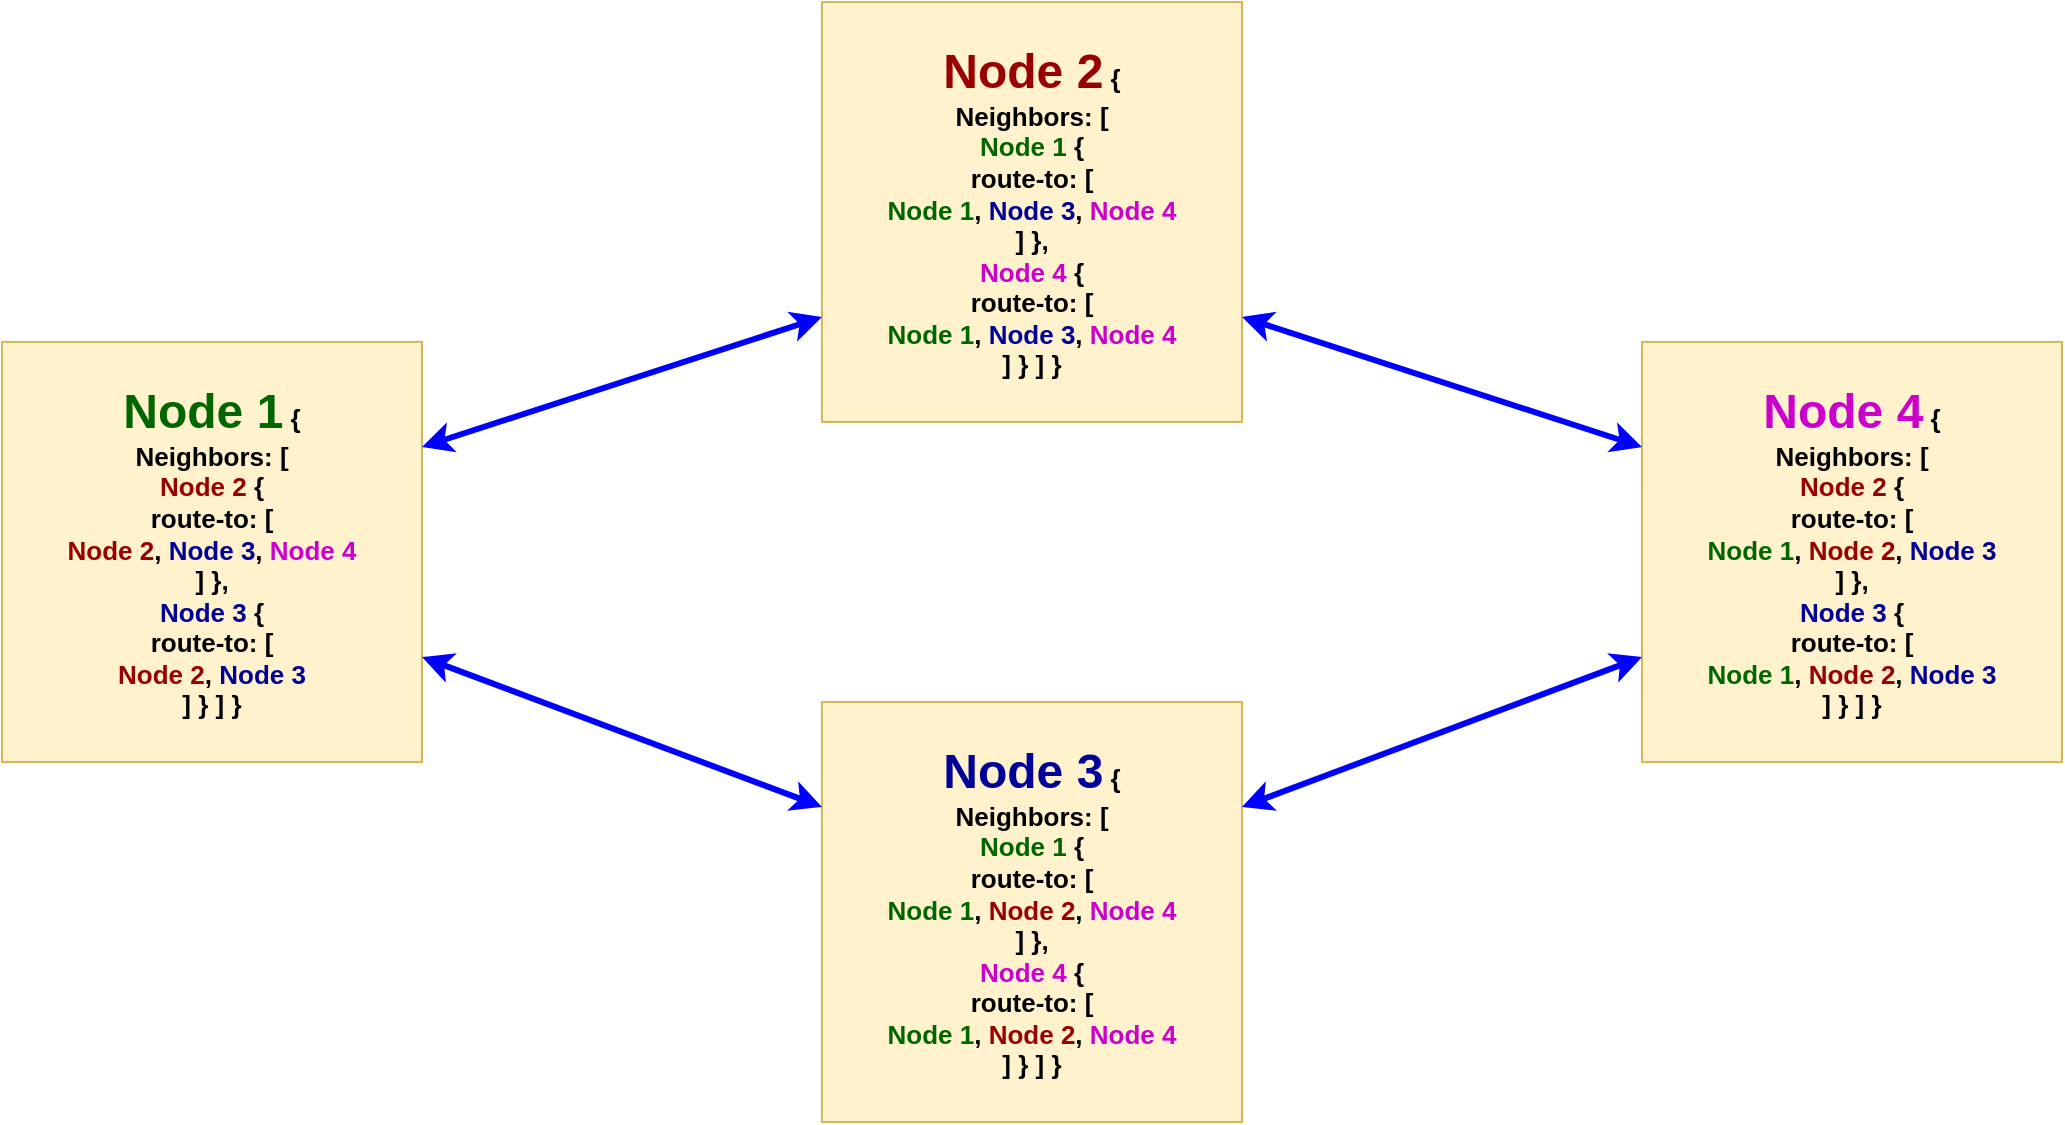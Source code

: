 <mxfile version="24.1.0" type="device">
  <diagram name="Page-1" id="YwfwhH37jjYwNRMQpPz-">
    <mxGraphModel dx="2074" dy="1230" grid="1" gridSize="10" guides="1" tooltips="1" connect="1" arrows="1" fold="1" page="1" pageScale="1" pageWidth="827" pageHeight="1169" math="0" shadow="0">
      <root>
        <mxCell id="0" />
        <mxCell id="1" parent="0" />
        <mxCell id="TvoJrNJ51Xxd8QxDuXjI-1" value="&lt;b&gt;&lt;font color=&quot;#006600&quot; style=&quot;font-size: 24px;&quot;&gt;Node 1&lt;/font&gt;&lt;span style=&quot;font-size: 13px;&quot;&gt;&amp;nbsp;{&lt;/span&gt;&lt;/b&gt;&lt;div style=&quot;font-size: 13px;&quot;&gt;&lt;b style=&quot;&quot;&gt;&lt;font style=&quot;font-size: 13px;&quot;&gt;Neighbors: [&lt;/font&gt;&lt;/b&gt;&lt;/div&gt;&lt;div style=&quot;font-size: 13px;&quot;&gt;&lt;b&gt;&lt;font style=&quot;font-size: 13px;&quot;&gt;&lt;font color=&quot;#990000&quot; style=&quot;font-size: 13px;&quot;&gt;Node 2&lt;/font&gt;&lt;font style=&quot;font-size: 13px;&quot; color=&quot;#006600&quot;&gt; &lt;/font&gt;{&lt;/font&gt;&lt;/b&gt;&lt;/div&gt;&lt;div style=&quot;font-size: 13px;&quot;&gt;&lt;b&gt;&lt;font style=&quot;font-size: 13px;&quot;&gt;route-to: [&lt;/font&gt;&lt;/b&gt;&lt;/div&gt;&lt;div style=&quot;font-size: 13px;&quot;&gt;&lt;b&gt;&lt;font color=&quot;#990000&quot; style=&quot;font-size: 13px;&quot;&gt;Node 2&lt;/font&gt;&lt;/b&gt;&lt;font style=&quot;background-color: initial;&quot;&gt;&lt;b&gt;,&amp;nbsp;&lt;/b&gt;&lt;/font&gt;&lt;b style=&quot;background-color: initial;&quot;&gt;&lt;font color=&quot;#000099&quot;&gt;Node 3&lt;/font&gt;&lt;/b&gt;&lt;b style=&quot;background-color: initial;&quot;&gt;,&amp;nbsp;&lt;/b&gt;&lt;b style=&quot;background-color: initial;&quot;&gt;&lt;font color=&quot;#cc00cc&quot;&gt;Node 4&lt;/font&gt;&lt;/b&gt;&lt;/div&gt;&lt;div style=&quot;font-size: 13px;&quot;&gt;&lt;b style=&quot;background-color: initial;&quot;&gt;]&amp;nbsp;&lt;/b&gt;&lt;b style=&quot;background-color: initial;&quot;&gt;},&lt;/b&gt;&lt;/div&gt;&lt;div style=&quot;font-size: 13px;&quot;&gt;&lt;b&gt;&lt;font color=&quot;#000099&quot;&gt;Node 3&lt;/font&gt;&lt;font color=&quot;#006600&quot;&gt;&amp;nbsp;&lt;/font&gt;{&lt;/b&gt;&lt;/div&gt;&lt;div style=&quot;font-size: 13px;&quot;&gt;&lt;b&gt;route-to: [&lt;/b&gt;&lt;/div&gt;&lt;div style=&quot;font-size: 13px;&quot;&gt;&lt;b style=&quot;background-color: initial;&quot;&gt;&lt;font color=&quot;#990000&quot;&gt;Node 2&lt;/font&gt;&lt;/b&gt;&lt;font style=&quot;background-color: initial;&quot;&gt;&lt;b&gt;,&amp;nbsp;&lt;/b&gt;&lt;/font&gt;&lt;b style=&quot;background-color: initial;&quot;&gt;&lt;font color=&quot;#000099&quot;&gt;Node 3&lt;/font&gt;&lt;/b&gt;&lt;/div&gt;&lt;div style=&quot;font-size: 13px;&quot;&gt;&lt;b style=&quot;background-color: initial;&quot;&gt;]&amp;nbsp;&lt;/b&gt;&lt;b style=&quot;background-color: initial;&quot;&gt;}&amp;nbsp;&lt;/b&gt;&lt;b style=&quot;background-color: initial;&quot;&gt;]&amp;nbsp;&lt;/b&gt;&lt;b style=&quot;background-color: initial;&quot;&gt;}&lt;/b&gt;&lt;br&gt;&lt;/div&gt;" style="whiteSpace=wrap;html=1;aspect=fixed;fillColor=#fff2cc;strokeColor=#d6b656;" vertex="1" parent="1">
          <mxGeometry x="180" y="300" width="210" height="210" as="geometry" />
        </mxCell>
        <mxCell id="TvoJrNJ51Xxd8QxDuXjI-2" value="&lt;b style=&quot;&quot;&gt;&lt;font color=&quot;#990000&quot; style=&quot;font-size: 24px;&quot;&gt;Node 2&lt;/font&gt;&lt;span style=&quot;font-size: 13px;&quot;&gt; {&lt;/span&gt;&lt;/b&gt;&lt;div style=&quot;font-size: 13px;&quot;&gt;&lt;div&gt;&lt;b&gt;Neighbors: [&lt;/b&gt;&lt;/div&gt;&lt;div&gt;&lt;b&gt;&lt;font color=&quot;#006600&quot;&gt;Node 1&lt;/font&gt;&amp;nbsp;{&lt;/b&gt;&lt;/div&gt;&lt;div&gt;&lt;b&gt;route-to: [&lt;/b&gt;&lt;/div&gt;&lt;div&gt;&lt;font style=&quot;background-color: initial;&quot;&gt;&lt;b style=&quot;background-color: initial;&quot;&gt;&lt;font color=&quot;#006600&quot;&gt;Node 1&lt;/font&gt;&lt;/b&gt;&lt;b&gt;,&amp;nbsp;&lt;/b&gt;&lt;/font&gt;&lt;b style=&quot;background-color: initial;&quot;&gt;&lt;font color=&quot;#000099&quot;&gt;Node 3&lt;/font&gt;&lt;/b&gt;&lt;b style=&quot;background-color: initial;&quot;&gt;,&amp;nbsp;&lt;/b&gt;&lt;b style=&quot;background-color: initial;&quot;&gt;&lt;font color=&quot;#cc00cc&quot;&gt;Node 4&lt;/font&gt;&lt;/b&gt;&lt;br&gt;&lt;/div&gt;&lt;div&gt;&lt;b&gt;]&amp;nbsp;&lt;/b&gt;&lt;b style=&quot;background-color: initial;&quot;&gt;},&lt;/b&gt;&lt;/div&gt;&lt;div&gt;&lt;div&gt;&lt;b&gt;&lt;font color=&quot;#cc00cc&quot;&gt;Node 4&lt;/font&gt;&amp;nbsp;{&lt;/b&gt;&lt;/div&gt;&lt;div&gt;&lt;b&gt;route-to: [&lt;/b&gt;&lt;/div&gt;&lt;div&gt;&lt;font style=&quot;background-color: initial;&quot;&gt;&lt;b style=&quot;background-color: initial;&quot;&gt;&lt;font color=&quot;#006600&quot;&gt;Node 1&lt;/font&gt;&lt;/b&gt;&lt;b&gt;,&amp;nbsp;&lt;/b&gt;&lt;/font&gt;&lt;b style=&quot;background-color: initial;&quot;&gt;&lt;font color=&quot;#000099&quot;&gt;Node 3&lt;/font&gt;&lt;/b&gt;&lt;b style=&quot;background-color: initial;&quot;&gt;,&amp;nbsp;&lt;/b&gt;&lt;b style=&quot;background-color: initial;&quot;&gt;&lt;font color=&quot;#cc00cc&quot;&gt;Node 4&lt;/font&gt;&lt;/b&gt;&lt;br&gt;&lt;/div&gt;&lt;div&gt;&lt;b&gt;]&amp;nbsp;&lt;/b&gt;&lt;b style=&quot;background-color: initial;&quot;&gt;}&amp;nbsp;&lt;/b&gt;&lt;b style=&quot;background-color: initial;&quot;&gt;]&amp;nbsp;&lt;/b&gt;&lt;b style=&quot;background-color: initial;&quot;&gt;}&lt;/b&gt;&lt;/div&gt;&lt;/div&gt;&lt;/div&gt;" style="whiteSpace=wrap;html=1;aspect=fixed;fillColor=#fff2cc;strokeColor=#d6b656;" vertex="1" parent="1">
          <mxGeometry x="590" y="130" width="210" height="210" as="geometry" />
        </mxCell>
        <mxCell id="TvoJrNJ51Xxd8QxDuXjI-3" value="&lt;b style=&quot;&quot;&gt;&lt;font color=&quot;#cc00cc&quot; style=&quot;font-size: 24px;&quot;&gt;Node 4&lt;/font&gt;&lt;span style=&quot;font-size: 13px;&quot;&gt;&amp;nbsp;{&lt;/span&gt;&lt;/b&gt;&lt;div style=&quot;font-size: 13px;&quot;&gt;&lt;div&gt;&lt;b&gt;Neighbors: [&lt;/b&gt;&lt;/div&gt;&lt;div&gt;&lt;b&gt;&lt;font color=&quot;#990000&quot;&gt;Node 2&lt;/font&gt;&lt;font color=&quot;#006600&quot;&gt;&amp;nbsp;&lt;/font&gt;{&lt;/b&gt;&lt;/div&gt;&lt;div&gt;&lt;b&gt;route-to: [&lt;/b&gt;&lt;/div&gt;&lt;div&gt;&lt;font style=&quot;background-color: initial;&quot;&gt;&lt;b style=&quot;background-color: initial;&quot;&gt;&lt;font color=&quot;#006600&quot;&gt;Node 1&lt;/font&gt;&lt;/b&gt;&lt;b&gt;,&amp;nbsp;&lt;/b&gt;&lt;/font&gt;&lt;b style=&quot;background-color: initial;&quot;&gt;&lt;font color=&quot;#990000&quot;&gt;Node 2&lt;/font&gt;&lt;/b&gt;&lt;font style=&quot;background-color: initial;&quot;&gt;&lt;b&gt;,&amp;nbsp;&lt;/b&gt;&lt;/font&gt;&lt;b style=&quot;background-color: initial;&quot;&gt;&lt;font color=&quot;#000099&quot;&gt;Node 3&lt;/font&gt;&lt;/b&gt;&lt;/div&gt;&lt;div&gt;&lt;b style=&quot;background-color: initial;&quot;&gt;]&amp;nbsp;&lt;/b&gt;&lt;b style=&quot;background-color: initial;&quot;&gt;},&lt;/b&gt;&lt;br&gt;&lt;/div&gt;&lt;div&gt;&lt;b&gt;&lt;font color=&quot;#000099&quot;&gt;Node 3&lt;/font&gt;&lt;font color=&quot;#006600&quot;&gt;&amp;nbsp;&lt;/font&gt;{&lt;/b&gt;&lt;/div&gt;&lt;div&gt;&lt;b&gt;route-to: [&lt;/b&gt;&lt;/div&gt;&lt;div&gt;&lt;font style=&quot;background-color: initial;&quot;&gt;&lt;b style=&quot;background-color: initial;&quot;&gt;&lt;font color=&quot;#006600&quot;&gt;Node 1&lt;/font&gt;&lt;/b&gt;&lt;b&gt;,&amp;nbsp;&lt;/b&gt;&lt;/font&gt;&lt;b style=&quot;background-color: initial;&quot;&gt;&lt;font color=&quot;#990000&quot;&gt;Node 2&lt;/font&gt;&lt;/b&gt;&lt;font style=&quot;background-color: initial;&quot;&gt;&lt;b&gt;,&amp;nbsp;&lt;/b&gt;&lt;/font&gt;&lt;b style=&quot;background-color: initial;&quot;&gt;&lt;font color=&quot;#000099&quot;&gt;Node 3&lt;/font&gt;&lt;/b&gt;&lt;/div&gt;&lt;div&gt;&lt;b style=&quot;background-color: initial;&quot;&gt;]&amp;nbsp;&lt;/b&gt;&lt;b style=&quot;background-color: initial;&quot;&gt;}&amp;nbsp;&lt;/b&gt;&lt;b style=&quot;background-color: initial;&quot;&gt;]&amp;nbsp;&lt;/b&gt;&lt;b style=&quot;background-color: initial;&quot;&gt;}&lt;/b&gt;&lt;br&gt;&lt;/div&gt;&lt;/div&gt;" style="whiteSpace=wrap;html=1;aspect=fixed;fillColor=#fff2cc;strokeColor=#d6b656;" vertex="1" parent="1">
          <mxGeometry x="1000" y="300" width="210" height="210" as="geometry" />
        </mxCell>
        <mxCell id="TvoJrNJ51Xxd8QxDuXjI-4" value="&lt;b style=&quot;&quot;&gt;&lt;font color=&quot;#000099&quot; style=&quot;font-size: 24px;&quot;&gt;Node 3&lt;/font&gt;&lt;span style=&quot;font-size: 13px;&quot;&gt;&amp;nbsp;{&lt;/span&gt;&lt;/b&gt;&lt;div style=&quot;font-size: 13px;&quot;&gt;&lt;b style=&quot;&quot;&gt;&lt;font style=&quot;font-size: 13px;&quot;&gt;Neighbors: [&lt;/font&gt;&lt;/b&gt;&lt;/div&gt;&lt;div style=&quot;font-size: 13px;&quot;&gt;&lt;b&gt;&lt;font style=&quot;font-size: 13px;&quot;&gt;&lt;font style=&quot;font-size: 13px;&quot; color=&quot;#006600&quot;&gt;Node 1&lt;/font&gt;&amp;nbsp;{&lt;/font&gt;&lt;/b&gt;&lt;/div&gt;&lt;div style=&quot;font-size: 13px;&quot;&gt;&lt;b&gt;&lt;font style=&quot;font-size: 13px;&quot;&gt;route-to: [&lt;/font&gt;&lt;/b&gt;&lt;/div&gt;&lt;div style=&quot;font-size: 13px;&quot;&gt;&lt;font style=&quot;background-color: initial;&quot;&gt;&lt;b style=&quot;background-color: initial;&quot;&gt;&lt;font color=&quot;#006600&quot;&gt;Node 1&lt;/font&gt;&lt;/b&gt;&lt;b&gt;,&amp;nbsp;&lt;/b&gt;&lt;/font&gt;&lt;b style=&quot;background-color: initial;&quot;&gt;&lt;font color=&quot;#990000&quot;&gt;Node 2&lt;/font&gt;&lt;/b&gt;&lt;font style=&quot;background-color: initial;&quot;&gt;&lt;b&gt;,&amp;nbsp;&lt;/b&gt;&lt;/font&gt;&lt;b style=&quot;background-color: initial;&quot;&gt;&lt;font color=&quot;#cc00cc&quot;&gt;Node 4&lt;/font&gt;&lt;/b&gt;&lt;/div&gt;&lt;div style=&quot;font-size: 13px;&quot;&gt;&lt;b style=&quot;background-color: initial;&quot;&gt;]&amp;nbsp;&lt;/b&gt;&lt;b style=&quot;background-color: initial;&quot;&gt;},&lt;/b&gt;&lt;/div&gt;&lt;div style=&quot;font-size: 13px;&quot;&gt;&lt;font style=&quot;font-size: 13px;&quot;&gt;&lt;div&gt;&lt;b&gt;&lt;font color=&quot;#cc00cc&quot;&gt;Node 4&lt;/font&gt;&amp;nbsp;{&lt;/b&gt;&lt;/div&gt;&lt;div&gt;&lt;b&gt;route-to: [&lt;/b&gt;&lt;/div&gt;&lt;div&gt;&lt;font style=&quot;background-color: initial;&quot;&gt;&lt;b style=&quot;background-color: initial;&quot;&gt;&lt;font color=&quot;#006600&quot;&gt;Node 1&lt;/font&gt;&lt;/b&gt;&lt;b&gt;,&amp;nbsp;&lt;/b&gt;&lt;/font&gt;&lt;b style=&quot;background-color: initial;&quot;&gt;&lt;font color=&quot;#990000&quot;&gt;Node 2&lt;/font&gt;&lt;/b&gt;&lt;font style=&quot;background-color: initial;&quot;&gt;&lt;b&gt;,&amp;nbsp;&lt;/b&gt;&lt;/font&gt;&lt;b style=&quot;background-color: initial;&quot;&gt;&lt;font color=&quot;#cc00cc&quot;&gt;Node 4&lt;/font&gt;&lt;/b&gt;&lt;br&gt;&lt;/div&gt;&lt;div&gt;&lt;b&gt;]&amp;nbsp;&lt;/b&gt;&lt;b style=&quot;background-color: initial;&quot;&gt;}&amp;nbsp;&lt;/b&gt;&lt;font style=&quot;background-color: initial;&quot;&gt;&lt;b style=&quot;background-color: initial;&quot;&gt;]&amp;nbsp;&lt;/b&gt;&lt;/font&gt;&lt;b style=&quot;background-color: initial;&quot;&gt;}&lt;/b&gt;&lt;/div&gt;&lt;/font&gt;&lt;/div&gt;" style="whiteSpace=wrap;html=1;aspect=fixed;fillColor=#fff2cc;strokeColor=#d6b656;" vertex="1" parent="1">
          <mxGeometry x="590" y="480" width="210" height="210" as="geometry" />
        </mxCell>
        <mxCell id="TvoJrNJ51Xxd8QxDuXjI-5" value="" style="endArrow=classic;startArrow=classic;html=1;rounded=0;exitX=1;exitY=0.75;exitDx=0;exitDy=0;entryX=0;entryY=0.25;entryDx=0;entryDy=0;strokeWidth=3;strokeColor=#0000FF;" edge="1" parent="1" source="TvoJrNJ51Xxd8QxDuXjI-2" target="TvoJrNJ51Xxd8QxDuXjI-3">
          <mxGeometry width="50" height="50" relative="1" as="geometry">
            <mxPoint x="780" y="440" as="sourcePoint" />
            <mxPoint x="890" y="440" as="targetPoint" />
          </mxGeometry>
        </mxCell>
        <mxCell id="TvoJrNJ51Xxd8QxDuXjI-6" value="" style="endArrow=classic;startArrow=classic;html=1;rounded=0;exitX=1;exitY=0.25;exitDx=0;exitDy=0;entryX=0;entryY=0.75;entryDx=0;entryDy=0;strokeWidth=3;strokeColor=#0000FF;" edge="1" parent="1" source="TvoJrNJ51Xxd8QxDuXjI-1" target="TvoJrNJ51Xxd8QxDuXjI-2">
          <mxGeometry width="50" height="50" relative="1" as="geometry">
            <mxPoint x="430" y="390" as="sourcePoint" />
            <mxPoint x="630" y="455" as="targetPoint" />
          </mxGeometry>
        </mxCell>
        <mxCell id="TvoJrNJ51Xxd8QxDuXjI-7" value="" style="endArrow=classic;startArrow=classic;html=1;rounded=0;exitX=1;exitY=0.75;exitDx=0;exitDy=0;entryX=0;entryY=0.25;entryDx=0;entryDy=0;strokeWidth=3;strokeColor=#0000FF;" edge="1" parent="1" source="TvoJrNJ51Xxd8QxDuXjI-1" target="TvoJrNJ51Xxd8QxDuXjI-4">
          <mxGeometry width="50" height="50" relative="1" as="geometry">
            <mxPoint x="400" y="363" as="sourcePoint" />
            <mxPoint x="600" y="298" as="targetPoint" />
          </mxGeometry>
        </mxCell>
        <mxCell id="TvoJrNJ51Xxd8QxDuXjI-8" value="" style="endArrow=classic;startArrow=classic;html=1;rounded=0;exitX=1;exitY=0.25;exitDx=0;exitDy=0;entryX=0;entryY=0.75;entryDx=0;entryDy=0;strokeWidth=3;strokeColor=#0000FF;" edge="1" parent="1" source="TvoJrNJ51Xxd8QxDuXjI-4" target="TvoJrNJ51Xxd8QxDuXjI-3">
          <mxGeometry width="50" height="50" relative="1" as="geometry">
            <mxPoint x="900" y="570" as="sourcePoint" />
            <mxPoint x="1100" y="645" as="targetPoint" />
          </mxGeometry>
        </mxCell>
      </root>
    </mxGraphModel>
  </diagram>
</mxfile>
